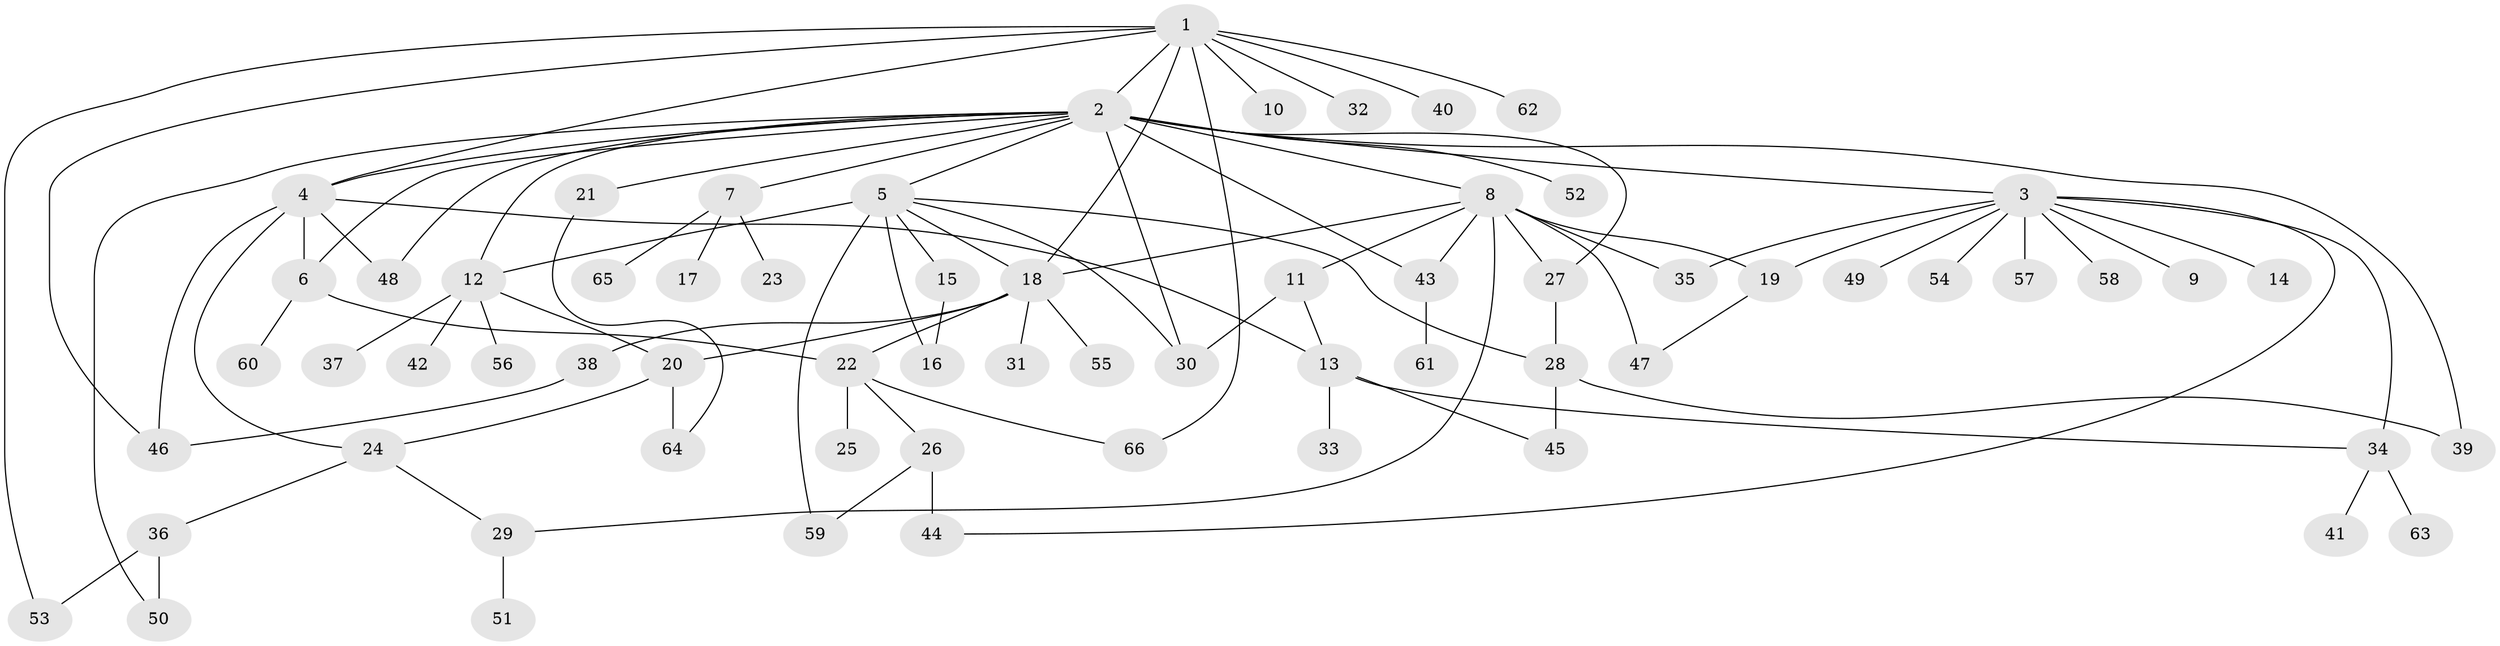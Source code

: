 // original degree distribution, {12: 0.007575757575757576, 25: 0.007575757575757576, 13: 0.015151515151515152, 18: 0.007575757575757576, 17: 0.007575757575757576, 1: 0.5757575757575758, 5: 0.03787878787878788, 4: 0.03787878787878788, 8: 0.007575757575757576, 6: 0.030303030303030304, 3: 0.06060606060606061, 11: 0.007575757575757576, 2: 0.19696969696969696}
// Generated by graph-tools (version 1.1) at 2025/50/03/04/25 22:50:42]
// undirected, 66 vertices, 96 edges
graph export_dot {
  node [color=gray90,style=filled];
  1;
  2;
  3;
  4;
  5;
  6;
  7;
  8;
  9;
  10;
  11;
  12;
  13;
  14;
  15;
  16;
  17;
  18;
  19;
  20;
  21;
  22;
  23;
  24;
  25;
  26;
  27;
  28;
  29;
  30;
  31;
  32;
  33;
  34;
  35;
  36;
  37;
  38;
  39;
  40;
  41;
  42;
  43;
  44;
  45;
  46;
  47;
  48;
  49;
  50;
  51;
  52;
  53;
  54;
  55;
  56;
  57;
  58;
  59;
  60;
  61;
  62;
  63;
  64;
  65;
  66;
  1 -- 2 [weight=1.0];
  1 -- 4 [weight=1.0];
  1 -- 10 [weight=1.0];
  1 -- 18 [weight=1.0];
  1 -- 32 [weight=1.0];
  1 -- 40 [weight=1.0];
  1 -- 46 [weight=1.0];
  1 -- 53 [weight=1.0];
  1 -- 62 [weight=1.0];
  1 -- 66 [weight=1.0];
  2 -- 3 [weight=1.0];
  2 -- 4 [weight=1.0];
  2 -- 5 [weight=1.0];
  2 -- 6 [weight=1.0];
  2 -- 7 [weight=1.0];
  2 -- 8 [weight=1.0];
  2 -- 12 [weight=1.0];
  2 -- 21 [weight=1.0];
  2 -- 27 [weight=1.0];
  2 -- 30 [weight=6.0];
  2 -- 39 [weight=1.0];
  2 -- 43 [weight=1.0];
  2 -- 48 [weight=2.0];
  2 -- 50 [weight=1.0];
  2 -- 52 [weight=1.0];
  3 -- 9 [weight=1.0];
  3 -- 14 [weight=1.0];
  3 -- 19 [weight=1.0];
  3 -- 34 [weight=1.0];
  3 -- 35 [weight=1.0];
  3 -- 44 [weight=1.0];
  3 -- 49 [weight=1.0];
  3 -- 54 [weight=1.0];
  3 -- 57 [weight=1.0];
  3 -- 58 [weight=1.0];
  4 -- 6 [weight=10.0];
  4 -- 13 [weight=1.0];
  4 -- 24 [weight=1.0];
  4 -- 46 [weight=1.0];
  4 -- 48 [weight=1.0];
  5 -- 12 [weight=1.0];
  5 -- 15 [weight=1.0];
  5 -- 16 [weight=8.0];
  5 -- 18 [weight=1.0];
  5 -- 28 [weight=1.0];
  5 -- 30 [weight=1.0];
  5 -- 59 [weight=1.0];
  6 -- 22 [weight=1.0];
  6 -- 60 [weight=1.0];
  7 -- 17 [weight=1.0];
  7 -- 23 [weight=1.0];
  7 -- 65 [weight=1.0];
  8 -- 11 [weight=1.0];
  8 -- 18 [weight=1.0];
  8 -- 19 [weight=1.0];
  8 -- 27 [weight=1.0];
  8 -- 29 [weight=1.0];
  8 -- 35 [weight=1.0];
  8 -- 43 [weight=1.0];
  8 -- 47 [weight=3.0];
  11 -- 13 [weight=1.0];
  11 -- 30 [weight=1.0];
  12 -- 20 [weight=1.0];
  12 -- 37 [weight=1.0];
  12 -- 42 [weight=1.0];
  12 -- 56 [weight=1.0];
  13 -- 33 [weight=1.0];
  13 -- 34 [weight=1.0];
  13 -- 45 [weight=1.0];
  15 -- 16 [weight=1.0];
  18 -- 20 [weight=1.0];
  18 -- 22 [weight=1.0];
  18 -- 31 [weight=1.0];
  18 -- 38 [weight=1.0];
  18 -- 55 [weight=1.0];
  19 -- 47 [weight=1.0];
  20 -- 24 [weight=1.0];
  20 -- 64 [weight=2.0];
  21 -- 64 [weight=1.0];
  22 -- 25 [weight=1.0];
  22 -- 26 [weight=1.0];
  22 -- 66 [weight=1.0];
  24 -- 29 [weight=1.0];
  24 -- 36 [weight=1.0];
  26 -- 44 [weight=2.0];
  26 -- 59 [weight=1.0];
  27 -- 28 [weight=1.0];
  28 -- 39 [weight=2.0];
  28 -- 45 [weight=1.0];
  29 -- 51 [weight=1.0];
  34 -- 41 [weight=1.0];
  34 -- 63 [weight=1.0];
  36 -- 50 [weight=2.0];
  36 -- 53 [weight=1.0];
  38 -- 46 [weight=1.0];
  43 -- 61 [weight=1.0];
}
